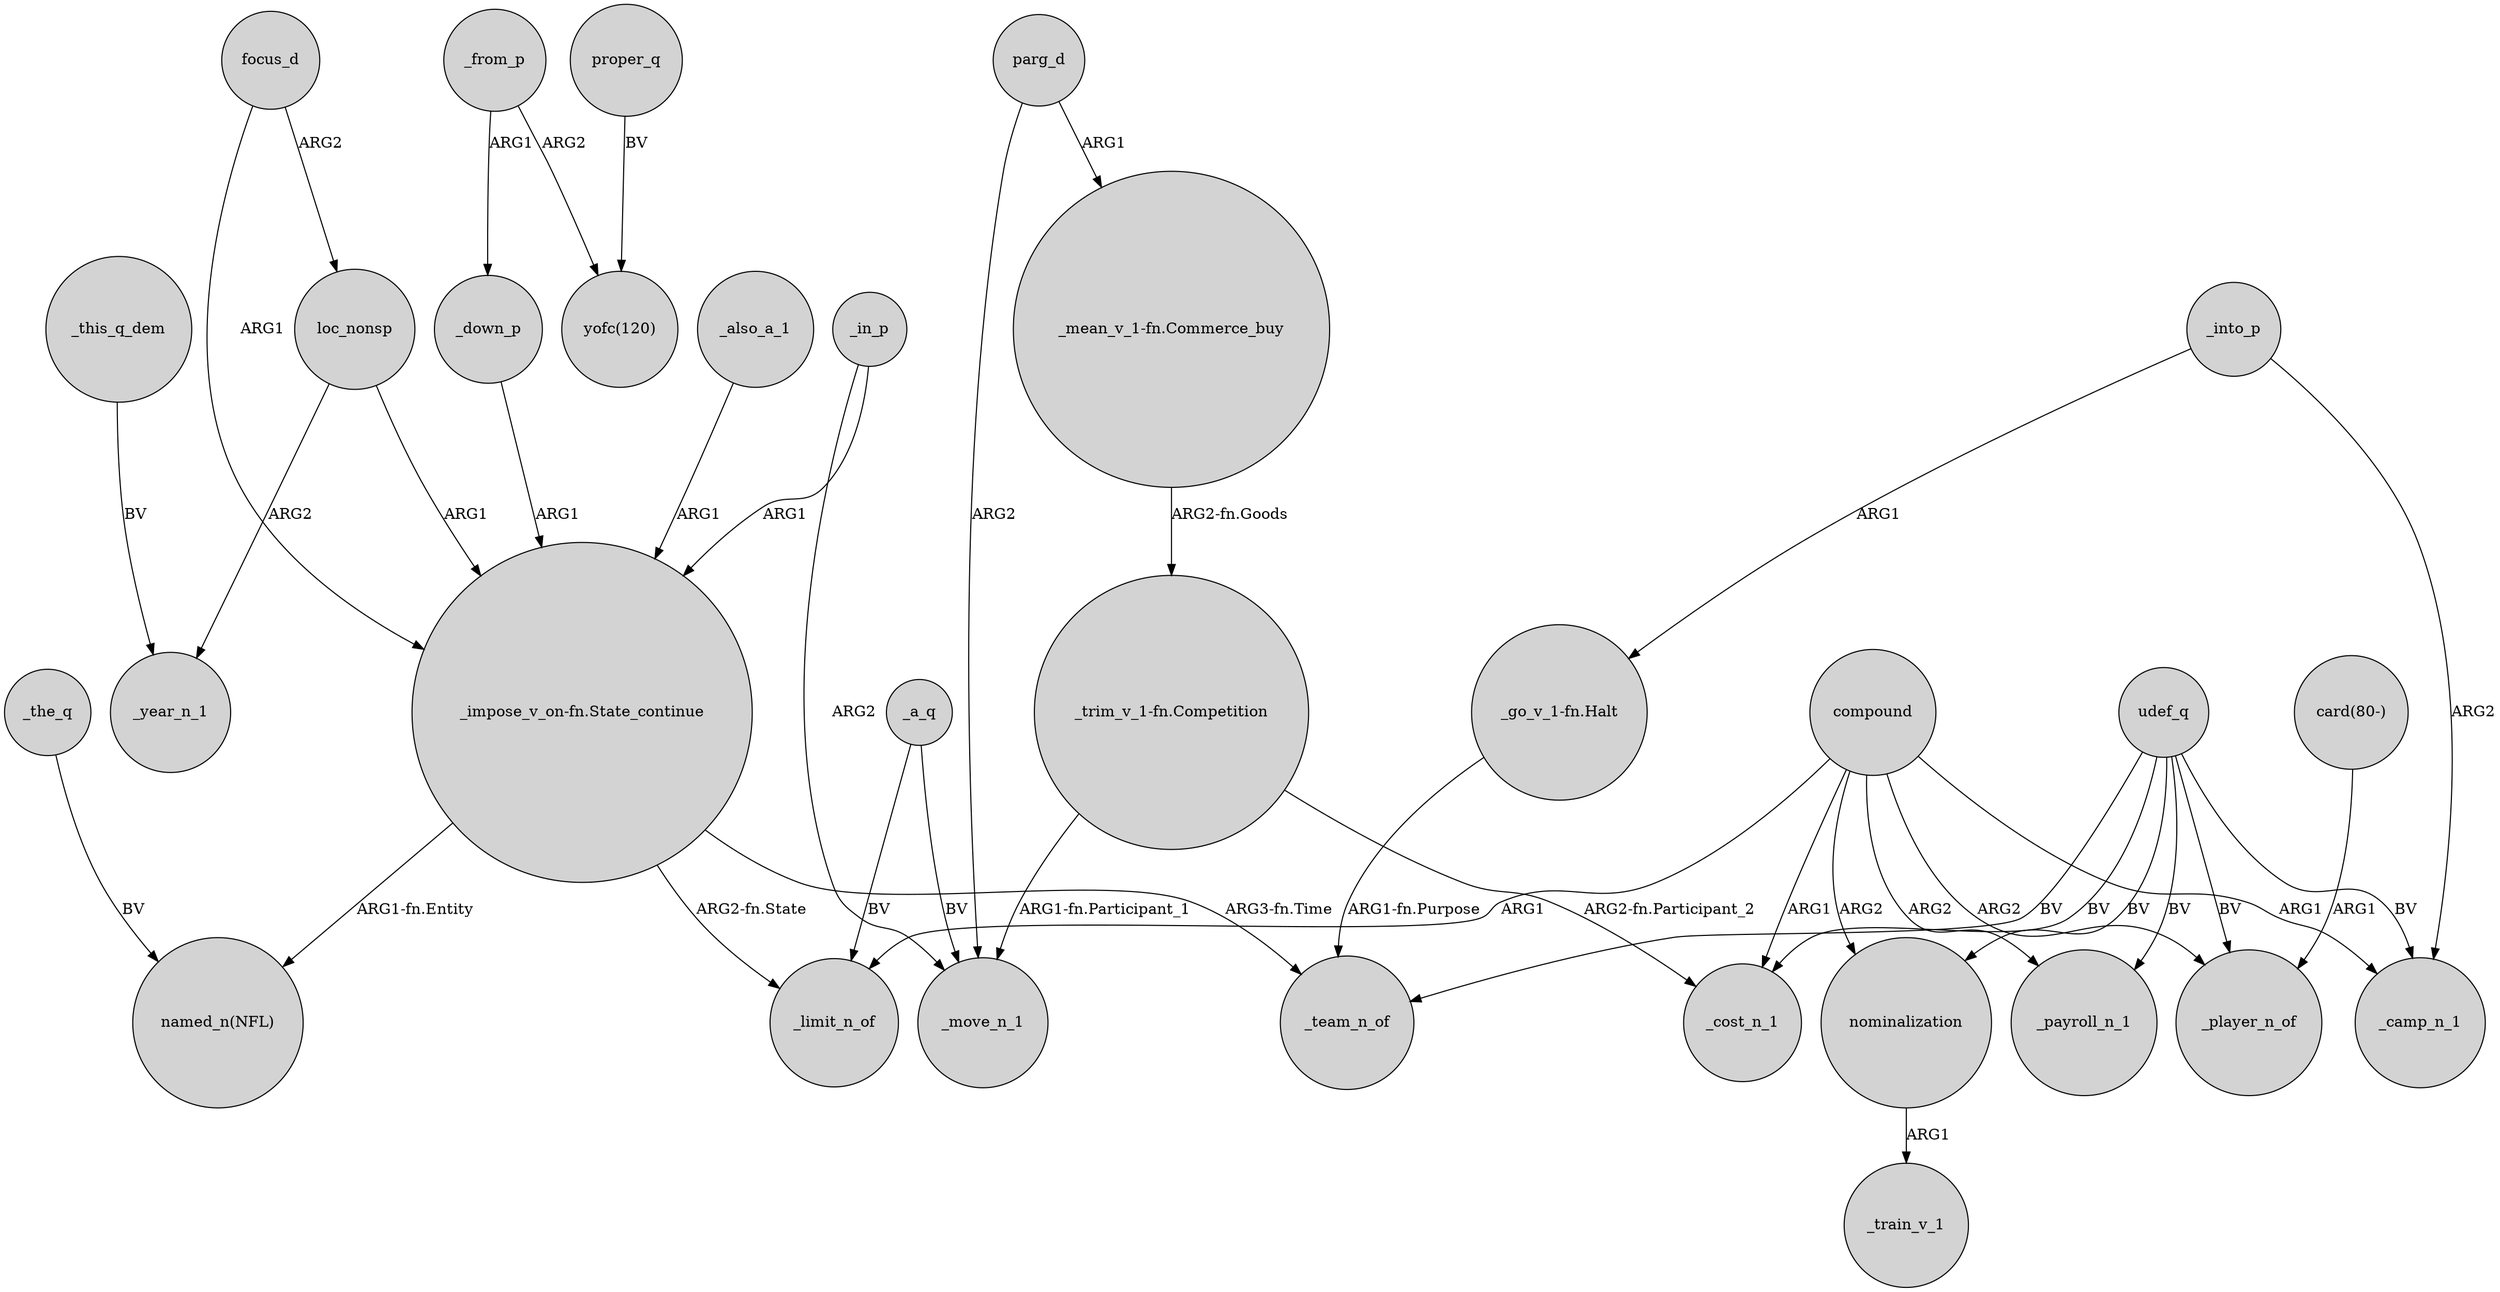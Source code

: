 digraph {
	node [shape=circle style=filled]
	"_trim_v_1-fn.Competition" -> _move_n_1 [label="ARG1-fn.Participant_1"]
	_into_p -> _camp_n_1 [label=ARG2]
	_into_p -> "_go_v_1-fn.Halt" [label=ARG1]
	compound -> _camp_n_1 [label=ARG1]
	_down_p -> "_impose_v_on-fn.State_continue" [label=ARG1]
	nominalization -> _train_v_1 [label=ARG1]
	parg_d -> "_mean_v_1-fn.Commerce_buy" [label=ARG1]
	udef_q -> nominalization [label=BV]
	_a_q -> _limit_n_of [label=BV]
	"card(80-)" -> _player_n_of [label=ARG1]
	focus_d -> loc_nonsp [label=ARG2]
	udef_q -> _team_n_of [label=BV]
	_the_q -> "named_n(NFL)" [label=BV]
	focus_d -> "_impose_v_on-fn.State_continue" [label=ARG1]
	loc_nonsp -> _year_n_1 [label=ARG2]
	compound -> nominalization [label=ARG2]
	"_mean_v_1-fn.Commerce_buy" -> "_trim_v_1-fn.Competition" [label="ARG2-fn.Goods"]
	_in_p -> "_impose_v_on-fn.State_continue" [label=ARG1]
	"_go_v_1-fn.Halt" -> _team_n_of [label="ARG1-fn.Purpose"]
	_from_p -> _down_p [label=ARG1]
	"_impose_v_on-fn.State_continue" -> _team_n_of [label="ARG3-fn.Time"]
	_from_p -> "yofc(120)" [label=ARG2]
	udef_q -> _payroll_n_1 [label=BV]
	_also_a_1 -> "_impose_v_on-fn.State_continue" [label=ARG1]
	_this_q_dem -> _year_n_1 [label=BV]
	udef_q -> _player_n_of [label=BV]
	compound -> _limit_n_of [label=ARG1]
	"_impose_v_on-fn.State_continue" -> "named_n(NFL)" [label="ARG1-fn.Entity"]
	parg_d -> _move_n_1 [label=ARG2]
	_a_q -> _move_n_1 [label=BV]
	"_impose_v_on-fn.State_continue" -> _limit_n_of [label="ARG2-fn.State"]
	loc_nonsp -> "_impose_v_on-fn.State_continue" [label=ARG1]
	compound -> _cost_n_1 [label=ARG1]
	compound -> _payroll_n_1 [label=ARG2]
	_in_p -> _move_n_1 [label=ARG2]
	"_trim_v_1-fn.Competition" -> _cost_n_1 [label="ARG2-fn.Participant_2"]
	compound -> _player_n_of [label=ARG2]
	proper_q -> "yofc(120)" [label=BV]
	udef_q -> _camp_n_1 [label=BV]
	udef_q -> _cost_n_1 [label=BV]
}
